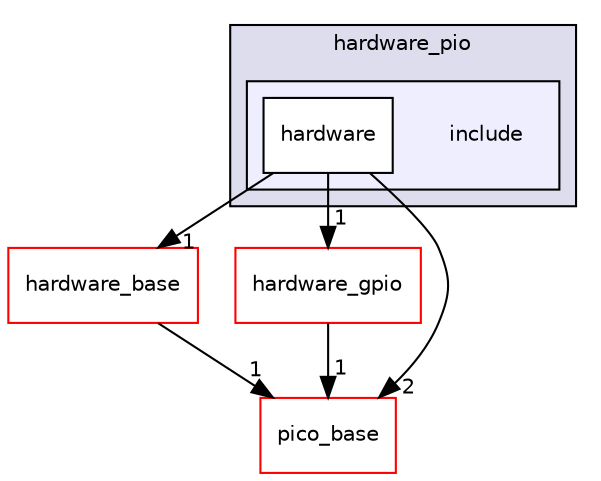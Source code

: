 digraph "hardware_pio/include" {
  compound=true
  node [ fontsize="10", fontname="Helvetica"];
  edge [ labelfontsize="10", labelfontname="Helvetica"];
  subgraph clusterdir_bd0af83b616d0d2f93394333d7980ee4 {
    graph [ bgcolor="#ddddee", pencolor="black", label="hardware_pio" fontname="Helvetica", fontsize="10", URL="dir_bd0af83b616d0d2f93394333d7980ee4.html"]
  subgraph clusterdir_9ea0099c8249d9f44b140a79e576e917 {
    graph [ bgcolor="#eeeeff", pencolor="black", label="" URL="dir_9ea0099c8249d9f44b140a79e576e917.html"];
    dir_9ea0099c8249d9f44b140a79e576e917 [shape=plaintext label="include"];
    dir_8a24786a1afef093a10118734d6a7984 [shape=box label="hardware" color="black" fillcolor="white" style="filled" URL="dir_8a24786a1afef093a10118734d6a7984.html"];
  }
  }
  dir_c6c7f251ebac20a0f78c139a1ca1c75c [shape=box label="hardware_base" fillcolor="white" style="filled" color="red" URL="dir_c6c7f251ebac20a0f78c139a1ca1c75c.html"];
  dir_adc179867a439eb9895cb87c8a61acd0 [shape=box label="hardware_gpio" fillcolor="white" style="filled" color="red" URL="dir_adc179867a439eb9895cb87c8a61acd0.html"];
  dir_ee4ba4c32933fd9d1c9bce216e67756d [shape=box label="pico_base" fillcolor="white" style="filled" color="red" URL="dir_ee4ba4c32933fd9d1c9bce216e67756d.html"];
  dir_c6c7f251ebac20a0f78c139a1ca1c75c->dir_ee4ba4c32933fd9d1c9bce216e67756d [headlabel="1", labeldistance=1.5 headhref="dir_000059_000007.html"];
  dir_adc179867a439eb9895cb87c8a61acd0->dir_ee4ba4c32933fd9d1c9bce216e67756d [headlabel="1", labeldistance=1.5 headhref="dir_000078_000007.html"];
  dir_8a24786a1afef093a10118734d6a7984->dir_c6c7f251ebac20a0f78c139a1ca1c75c [headlabel="1", labeldistance=1.5 headhref="dir_000092_000059.html"];
  dir_8a24786a1afef093a10118734d6a7984->dir_adc179867a439eb9895cb87c8a61acd0 [headlabel="1", labeldistance=1.5 headhref="dir_000092_000078.html"];
  dir_8a24786a1afef093a10118734d6a7984->dir_ee4ba4c32933fd9d1c9bce216e67756d [headlabel="2", labeldistance=1.5 headhref="dir_000092_000007.html"];
}
